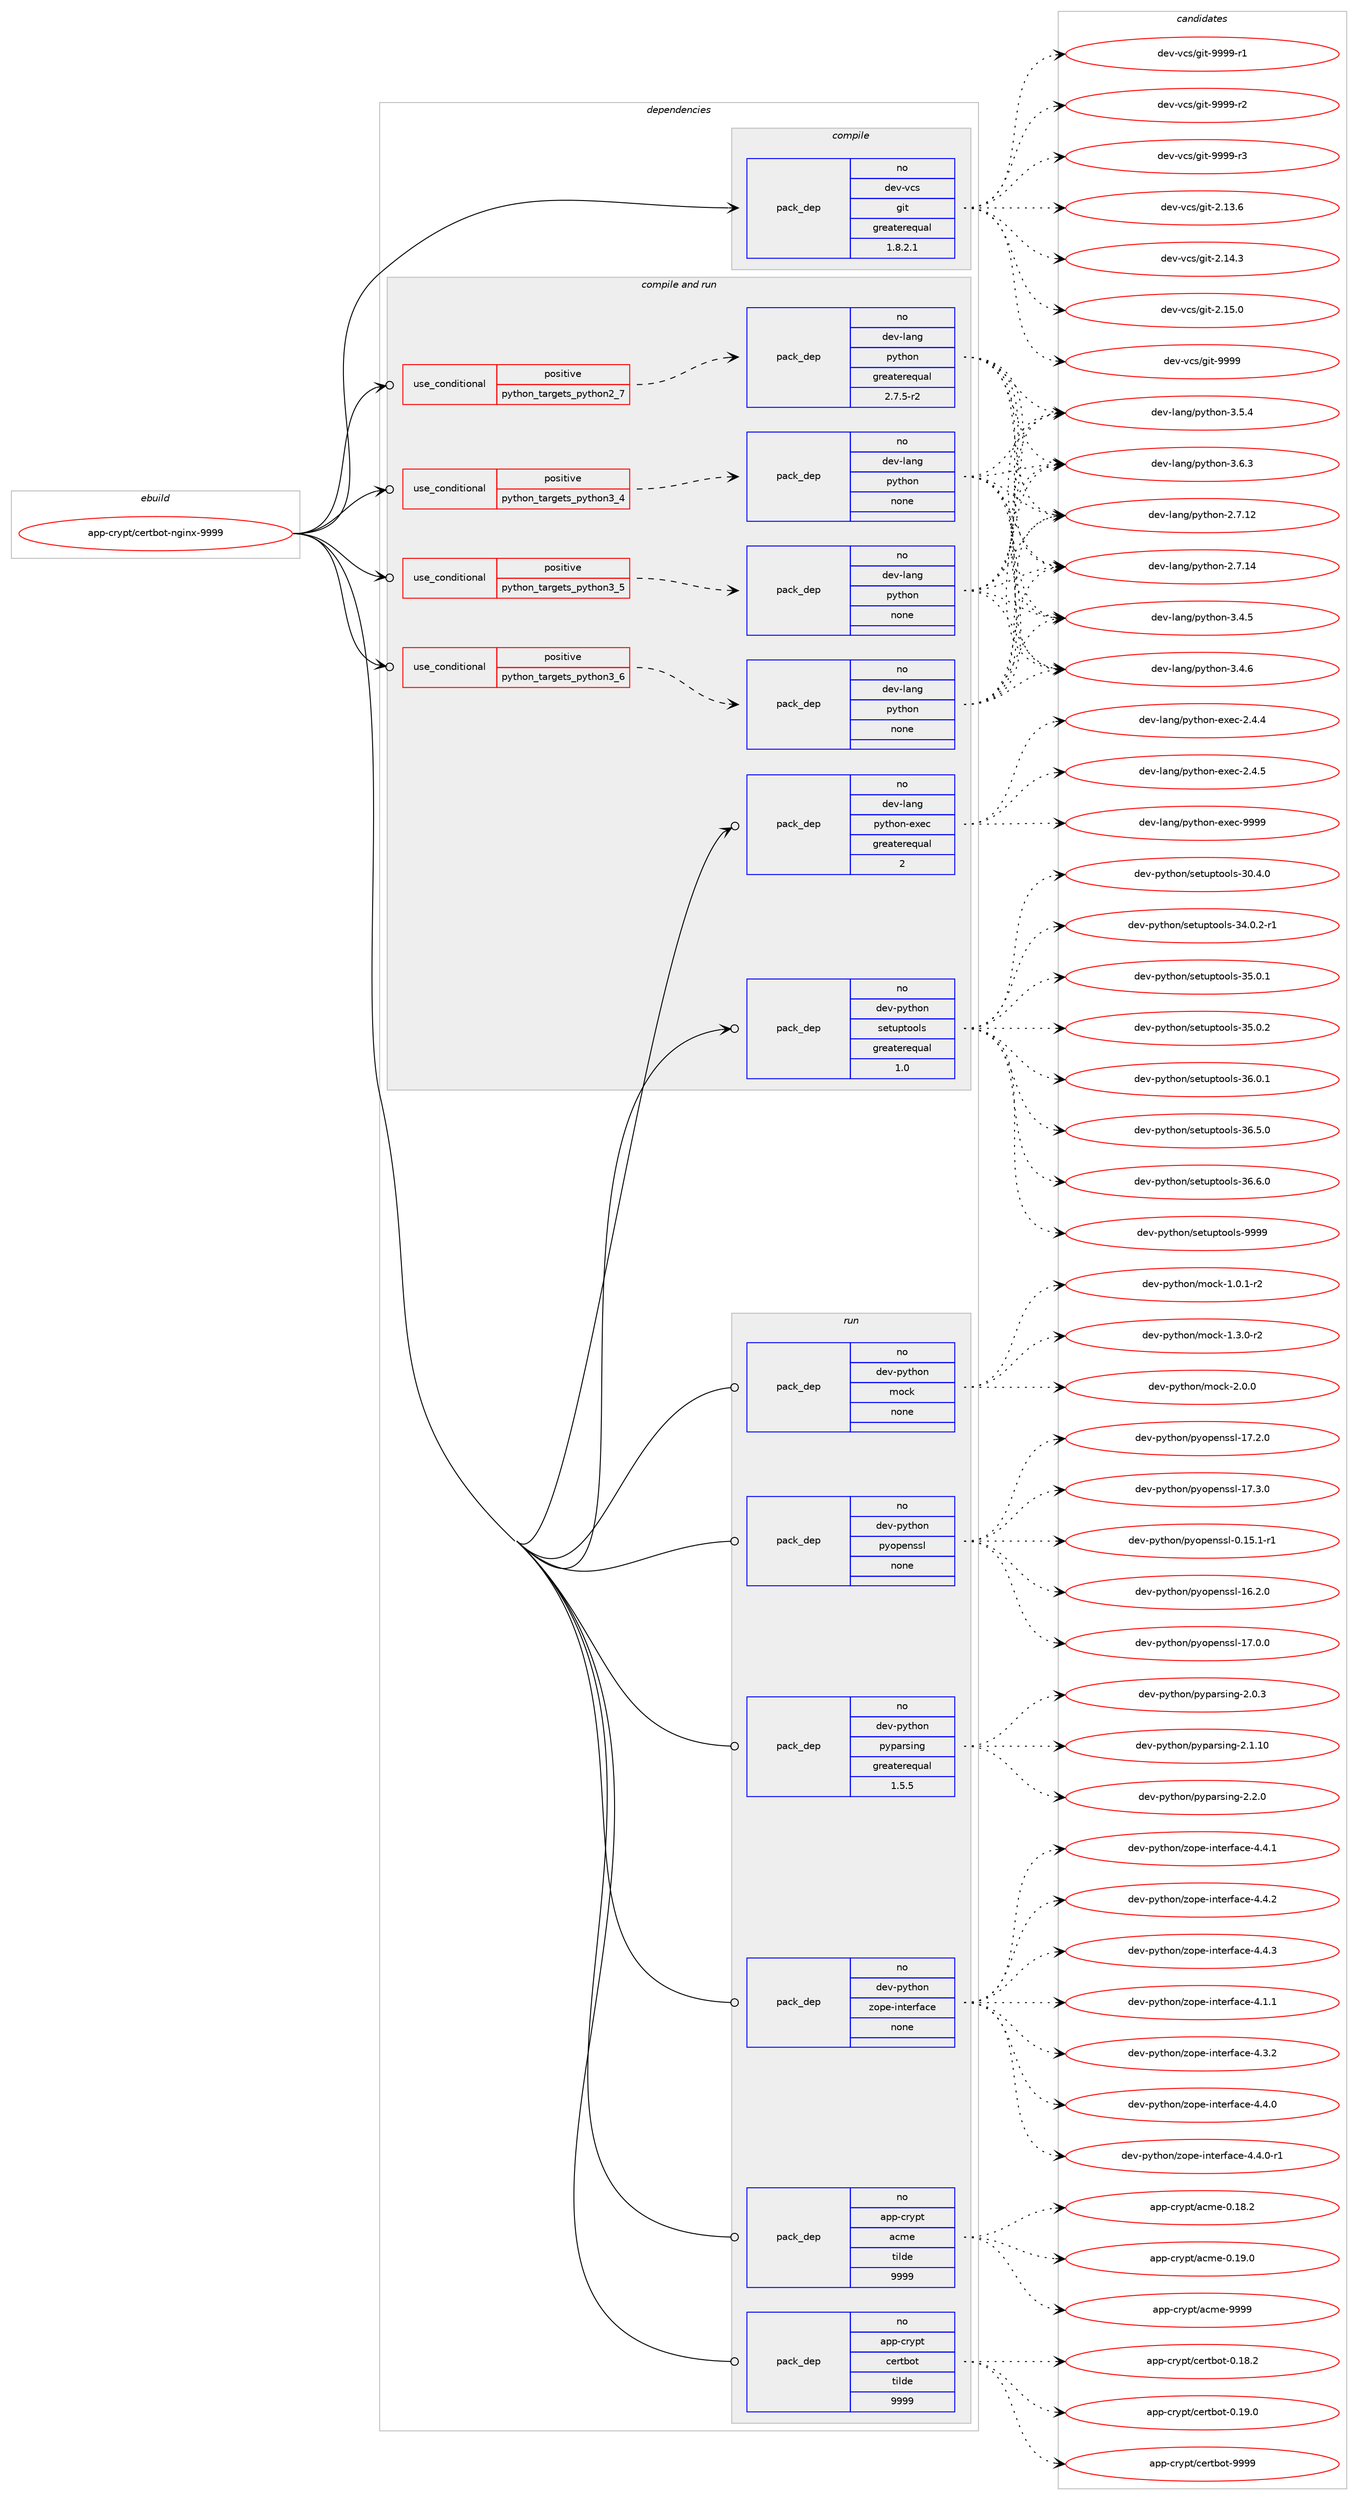 digraph prolog {

# *************
# Graph options
# *************

newrank=true;
concentrate=true;
compound=true;
graph [rankdir=LR,fontname=Helvetica,fontsize=10,ranksep=1.5];#, ranksep=2.5, nodesep=0.2];
edge  [arrowhead=vee];
node  [fontname=Helvetica,fontsize=10];

# **********
# The ebuild
# **********

subgraph cluster_leftcol {
color=gray;
rank=same;
label=<<i>ebuild</i>>;
id [label="app-crypt/certbot-nginx-9999", color=red, width=4, href="../app-crypt/certbot-nginx-9999.svg"];
}

# ****************
# The dependencies
# ****************

subgraph cluster_midcol {
color=gray;
label=<<i>dependencies</i>>;
subgraph cluster_compile {
fillcolor="#eeeeee";
style=filled;
label=<<i>compile</i>>;
subgraph pack8852 {
dependency12353 [label=<<TABLE BORDER="0" CELLBORDER="1" CELLSPACING="0" CELLPADDING="4" WIDTH="220"><TR><TD ROWSPAN="6" CELLPADDING="30">pack_dep</TD></TR><TR><TD WIDTH="110">no</TD></TR><TR><TD>dev-vcs</TD></TR><TR><TD>git</TD></TR><TR><TD>greaterequal</TD></TR><TR><TD>1.8.2.1</TD></TR></TABLE>>, shape=none, color=blue];
}
id:e -> dependency12353:w [weight=20,style="solid",arrowhead="vee"];
}
subgraph cluster_compileandrun {
fillcolor="#eeeeee";
style=filled;
label=<<i>compile and run</i>>;
subgraph cond3277 {
dependency12354 [label=<<TABLE BORDER="0" CELLBORDER="1" CELLSPACING="0" CELLPADDING="4"><TR><TD ROWSPAN="3" CELLPADDING="10">use_conditional</TD></TR><TR><TD>positive</TD></TR><TR><TD>python_targets_python2_7</TD></TR></TABLE>>, shape=none, color=red];
subgraph pack8853 {
dependency12355 [label=<<TABLE BORDER="0" CELLBORDER="1" CELLSPACING="0" CELLPADDING="4" WIDTH="220"><TR><TD ROWSPAN="6" CELLPADDING="30">pack_dep</TD></TR><TR><TD WIDTH="110">no</TD></TR><TR><TD>dev-lang</TD></TR><TR><TD>python</TD></TR><TR><TD>greaterequal</TD></TR><TR><TD>2.7.5-r2</TD></TR></TABLE>>, shape=none, color=blue];
}
dependency12354:e -> dependency12355:w [weight=20,style="dashed",arrowhead="vee"];
}
id:e -> dependency12354:w [weight=20,style="solid",arrowhead="odotvee"];
subgraph cond3278 {
dependency12356 [label=<<TABLE BORDER="0" CELLBORDER="1" CELLSPACING="0" CELLPADDING="4"><TR><TD ROWSPAN="3" CELLPADDING="10">use_conditional</TD></TR><TR><TD>positive</TD></TR><TR><TD>python_targets_python3_4</TD></TR></TABLE>>, shape=none, color=red];
subgraph pack8854 {
dependency12357 [label=<<TABLE BORDER="0" CELLBORDER="1" CELLSPACING="0" CELLPADDING="4" WIDTH="220"><TR><TD ROWSPAN="6" CELLPADDING="30">pack_dep</TD></TR><TR><TD WIDTH="110">no</TD></TR><TR><TD>dev-lang</TD></TR><TR><TD>python</TD></TR><TR><TD>none</TD></TR><TR><TD></TD></TR></TABLE>>, shape=none, color=blue];
}
dependency12356:e -> dependency12357:w [weight=20,style="dashed",arrowhead="vee"];
}
id:e -> dependency12356:w [weight=20,style="solid",arrowhead="odotvee"];
subgraph cond3279 {
dependency12358 [label=<<TABLE BORDER="0" CELLBORDER="1" CELLSPACING="0" CELLPADDING="4"><TR><TD ROWSPAN="3" CELLPADDING="10">use_conditional</TD></TR><TR><TD>positive</TD></TR><TR><TD>python_targets_python3_5</TD></TR></TABLE>>, shape=none, color=red];
subgraph pack8855 {
dependency12359 [label=<<TABLE BORDER="0" CELLBORDER="1" CELLSPACING="0" CELLPADDING="4" WIDTH="220"><TR><TD ROWSPAN="6" CELLPADDING="30">pack_dep</TD></TR><TR><TD WIDTH="110">no</TD></TR><TR><TD>dev-lang</TD></TR><TR><TD>python</TD></TR><TR><TD>none</TD></TR><TR><TD></TD></TR></TABLE>>, shape=none, color=blue];
}
dependency12358:e -> dependency12359:w [weight=20,style="dashed",arrowhead="vee"];
}
id:e -> dependency12358:w [weight=20,style="solid",arrowhead="odotvee"];
subgraph cond3280 {
dependency12360 [label=<<TABLE BORDER="0" CELLBORDER="1" CELLSPACING="0" CELLPADDING="4"><TR><TD ROWSPAN="3" CELLPADDING="10">use_conditional</TD></TR><TR><TD>positive</TD></TR><TR><TD>python_targets_python3_6</TD></TR></TABLE>>, shape=none, color=red];
subgraph pack8856 {
dependency12361 [label=<<TABLE BORDER="0" CELLBORDER="1" CELLSPACING="0" CELLPADDING="4" WIDTH="220"><TR><TD ROWSPAN="6" CELLPADDING="30">pack_dep</TD></TR><TR><TD WIDTH="110">no</TD></TR><TR><TD>dev-lang</TD></TR><TR><TD>python</TD></TR><TR><TD>none</TD></TR><TR><TD></TD></TR></TABLE>>, shape=none, color=blue];
}
dependency12360:e -> dependency12361:w [weight=20,style="dashed",arrowhead="vee"];
}
id:e -> dependency12360:w [weight=20,style="solid",arrowhead="odotvee"];
subgraph pack8857 {
dependency12362 [label=<<TABLE BORDER="0" CELLBORDER="1" CELLSPACING="0" CELLPADDING="4" WIDTH="220"><TR><TD ROWSPAN="6" CELLPADDING="30">pack_dep</TD></TR><TR><TD WIDTH="110">no</TD></TR><TR><TD>dev-lang</TD></TR><TR><TD>python-exec</TD></TR><TR><TD>greaterequal</TD></TR><TR><TD>2</TD></TR></TABLE>>, shape=none, color=blue];
}
id:e -> dependency12362:w [weight=20,style="solid",arrowhead="odotvee"];
subgraph pack8858 {
dependency12363 [label=<<TABLE BORDER="0" CELLBORDER="1" CELLSPACING="0" CELLPADDING="4" WIDTH="220"><TR><TD ROWSPAN="6" CELLPADDING="30">pack_dep</TD></TR><TR><TD WIDTH="110">no</TD></TR><TR><TD>dev-python</TD></TR><TR><TD>setuptools</TD></TR><TR><TD>greaterequal</TD></TR><TR><TD>1.0</TD></TR></TABLE>>, shape=none, color=blue];
}
id:e -> dependency12363:w [weight=20,style="solid",arrowhead="odotvee"];
}
subgraph cluster_run {
fillcolor="#eeeeee";
style=filled;
label=<<i>run</i>>;
subgraph pack8859 {
dependency12364 [label=<<TABLE BORDER="0" CELLBORDER="1" CELLSPACING="0" CELLPADDING="4" WIDTH="220"><TR><TD ROWSPAN="6" CELLPADDING="30">pack_dep</TD></TR><TR><TD WIDTH="110">no</TD></TR><TR><TD>app-crypt</TD></TR><TR><TD>acme</TD></TR><TR><TD>tilde</TD></TR><TR><TD>9999</TD></TR></TABLE>>, shape=none, color=blue];
}
id:e -> dependency12364:w [weight=20,style="solid",arrowhead="odot"];
subgraph pack8860 {
dependency12365 [label=<<TABLE BORDER="0" CELLBORDER="1" CELLSPACING="0" CELLPADDING="4" WIDTH="220"><TR><TD ROWSPAN="6" CELLPADDING="30">pack_dep</TD></TR><TR><TD WIDTH="110">no</TD></TR><TR><TD>app-crypt</TD></TR><TR><TD>certbot</TD></TR><TR><TD>tilde</TD></TR><TR><TD>9999</TD></TR></TABLE>>, shape=none, color=blue];
}
id:e -> dependency12365:w [weight=20,style="solid",arrowhead="odot"];
subgraph pack8861 {
dependency12366 [label=<<TABLE BORDER="0" CELLBORDER="1" CELLSPACING="0" CELLPADDING="4" WIDTH="220"><TR><TD ROWSPAN="6" CELLPADDING="30">pack_dep</TD></TR><TR><TD WIDTH="110">no</TD></TR><TR><TD>dev-python</TD></TR><TR><TD>mock</TD></TR><TR><TD>none</TD></TR><TR><TD></TD></TR></TABLE>>, shape=none, color=blue];
}
id:e -> dependency12366:w [weight=20,style="solid",arrowhead="odot"];
subgraph pack8862 {
dependency12367 [label=<<TABLE BORDER="0" CELLBORDER="1" CELLSPACING="0" CELLPADDING="4" WIDTH="220"><TR><TD ROWSPAN="6" CELLPADDING="30">pack_dep</TD></TR><TR><TD WIDTH="110">no</TD></TR><TR><TD>dev-python</TD></TR><TR><TD>pyopenssl</TD></TR><TR><TD>none</TD></TR><TR><TD></TD></TR></TABLE>>, shape=none, color=blue];
}
id:e -> dependency12367:w [weight=20,style="solid",arrowhead="odot"];
subgraph pack8863 {
dependency12368 [label=<<TABLE BORDER="0" CELLBORDER="1" CELLSPACING="0" CELLPADDING="4" WIDTH="220"><TR><TD ROWSPAN="6" CELLPADDING="30">pack_dep</TD></TR><TR><TD WIDTH="110">no</TD></TR><TR><TD>dev-python</TD></TR><TR><TD>pyparsing</TD></TR><TR><TD>greaterequal</TD></TR><TR><TD>1.5.5</TD></TR></TABLE>>, shape=none, color=blue];
}
id:e -> dependency12368:w [weight=20,style="solid",arrowhead="odot"];
subgraph pack8864 {
dependency12369 [label=<<TABLE BORDER="0" CELLBORDER="1" CELLSPACING="0" CELLPADDING="4" WIDTH="220"><TR><TD ROWSPAN="6" CELLPADDING="30">pack_dep</TD></TR><TR><TD WIDTH="110">no</TD></TR><TR><TD>dev-python</TD></TR><TR><TD>zope-interface</TD></TR><TR><TD>none</TD></TR><TR><TD></TD></TR></TABLE>>, shape=none, color=blue];
}
id:e -> dependency12369:w [weight=20,style="solid",arrowhead="odot"];
}
}

# **************
# The candidates
# **************

subgraph cluster_choices {
rank=same;
color=gray;
label=<<i>candidates</i>>;

subgraph choice8852 {
color=black;
nodesep=1;
choice10010111845118991154710310511645504649514654 [label="dev-vcs/git-2.13.6", color=red, width=4,href="../dev-vcs/git-2.13.6.svg"];
choice10010111845118991154710310511645504649524651 [label="dev-vcs/git-2.14.3", color=red, width=4,href="../dev-vcs/git-2.14.3.svg"];
choice10010111845118991154710310511645504649534648 [label="dev-vcs/git-2.15.0", color=red, width=4,href="../dev-vcs/git-2.15.0.svg"];
choice1001011184511899115471031051164557575757 [label="dev-vcs/git-9999", color=red, width=4,href="../dev-vcs/git-9999.svg"];
choice10010111845118991154710310511645575757574511449 [label="dev-vcs/git-9999-r1", color=red, width=4,href="../dev-vcs/git-9999-r1.svg"];
choice10010111845118991154710310511645575757574511450 [label="dev-vcs/git-9999-r2", color=red, width=4,href="../dev-vcs/git-9999-r2.svg"];
choice10010111845118991154710310511645575757574511451 [label="dev-vcs/git-9999-r3", color=red, width=4,href="../dev-vcs/git-9999-r3.svg"];
dependency12353:e -> choice10010111845118991154710310511645504649514654:w [style=dotted,weight="100"];
dependency12353:e -> choice10010111845118991154710310511645504649524651:w [style=dotted,weight="100"];
dependency12353:e -> choice10010111845118991154710310511645504649534648:w [style=dotted,weight="100"];
dependency12353:e -> choice1001011184511899115471031051164557575757:w [style=dotted,weight="100"];
dependency12353:e -> choice10010111845118991154710310511645575757574511449:w [style=dotted,weight="100"];
dependency12353:e -> choice10010111845118991154710310511645575757574511450:w [style=dotted,weight="100"];
dependency12353:e -> choice10010111845118991154710310511645575757574511451:w [style=dotted,weight="100"];
}
subgraph choice8853 {
color=black;
nodesep=1;
choice10010111845108971101034711212111610411111045504655464950 [label="dev-lang/python-2.7.12", color=red, width=4,href="../dev-lang/python-2.7.12.svg"];
choice10010111845108971101034711212111610411111045504655464952 [label="dev-lang/python-2.7.14", color=red, width=4,href="../dev-lang/python-2.7.14.svg"];
choice100101118451089711010347112121116104111110455146524653 [label="dev-lang/python-3.4.5", color=red, width=4,href="../dev-lang/python-3.4.5.svg"];
choice100101118451089711010347112121116104111110455146524654 [label="dev-lang/python-3.4.6", color=red, width=4,href="../dev-lang/python-3.4.6.svg"];
choice100101118451089711010347112121116104111110455146534652 [label="dev-lang/python-3.5.4", color=red, width=4,href="../dev-lang/python-3.5.4.svg"];
choice100101118451089711010347112121116104111110455146544651 [label="dev-lang/python-3.6.3", color=red, width=4,href="../dev-lang/python-3.6.3.svg"];
dependency12355:e -> choice10010111845108971101034711212111610411111045504655464950:w [style=dotted,weight="100"];
dependency12355:e -> choice10010111845108971101034711212111610411111045504655464952:w [style=dotted,weight="100"];
dependency12355:e -> choice100101118451089711010347112121116104111110455146524653:w [style=dotted,weight="100"];
dependency12355:e -> choice100101118451089711010347112121116104111110455146524654:w [style=dotted,weight="100"];
dependency12355:e -> choice100101118451089711010347112121116104111110455146534652:w [style=dotted,weight="100"];
dependency12355:e -> choice100101118451089711010347112121116104111110455146544651:w [style=dotted,weight="100"];
}
subgraph choice8854 {
color=black;
nodesep=1;
choice10010111845108971101034711212111610411111045504655464950 [label="dev-lang/python-2.7.12", color=red, width=4,href="../dev-lang/python-2.7.12.svg"];
choice10010111845108971101034711212111610411111045504655464952 [label="dev-lang/python-2.7.14", color=red, width=4,href="../dev-lang/python-2.7.14.svg"];
choice100101118451089711010347112121116104111110455146524653 [label="dev-lang/python-3.4.5", color=red, width=4,href="../dev-lang/python-3.4.5.svg"];
choice100101118451089711010347112121116104111110455146524654 [label="dev-lang/python-3.4.6", color=red, width=4,href="../dev-lang/python-3.4.6.svg"];
choice100101118451089711010347112121116104111110455146534652 [label="dev-lang/python-3.5.4", color=red, width=4,href="../dev-lang/python-3.5.4.svg"];
choice100101118451089711010347112121116104111110455146544651 [label="dev-lang/python-3.6.3", color=red, width=4,href="../dev-lang/python-3.6.3.svg"];
dependency12357:e -> choice10010111845108971101034711212111610411111045504655464950:w [style=dotted,weight="100"];
dependency12357:e -> choice10010111845108971101034711212111610411111045504655464952:w [style=dotted,weight="100"];
dependency12357:e -> choice100101118451089711010347112121116104111110455146524653:w [style=dotted,weight="100"];
dependency12357:e -> choice100101118451089711010347112121116104111110455146524654:w [style=dotted,weight="100"];
dependency12357:e -> choice100101118451089711010347112121116104111110455146534652:w [style=dotted,weight="100"];
dependency12357:e -> choice100101118451089711010347112121116104111110455146544651:w [style=dotted,weight="100"];
}
subgraph choice8855 {
color=black;
nodesep=1;
choice10010111845108971101034711212111610411111045504655464950 [label="dev-lang/python-2.7.12", color=red, width=4,href="../dev-lang/python-2.7.12.svg"];
choice10010111845108971101034711212111610411111045504655464952 [label="dev-lang/python-2.7.14", color=red, width=4,href="../dev-lang/python-2.7.14.svg"];
choice100101118451089711010347112121116104111110455146524653 [label="dev-lang/python-3.4.5", color=red, width=4,href="../dev-lang/python-3.4.5.svg"];
choice100101118451089711010347112121116104111110455146524654 [label="dev-lang/python-3.4.6", color=red, width=4,href="../dev-lang/python-3.4.6.svg"];
choice100101118451089711010347112121116104111110455146534652 [label="dev-lang/python-3.5.4", color=red, width=4,href="../dev-lang/python-3.5.4.svg"];
choice100101118451089711010347112121116104111110455146544651 [label="dev-lang/python-3.6.3", color=red, width=4,href="../dev-lang/python-3.6.3.svg"];
dependency12359:e -> choice10010111845108971101034711212111610411111045504655464950:w [style=dotted,weight="100"];
dependency12359:e -> choice10010111845108971101034711212111610411111045504655464952:w [style=dotted,weight="100"];
dependency12359:e -> choice100101118451089711010347112121116104111110455146524653:w [style=dotted,weight="100"];
dependency12359:e -> choice100101118451089711010347112121116104111110455146524654:w [style=dotted,weight="100"];
dependency12359:e -> choice100101118451089711010347112121116104111110455146534652:w [style=dotted,weight="100"];
dependency12359:e -> choice100101118451089711010347112121116104111110455146544651:w [style=dotted,weight="100"];
}
subgraph choice8856 {
color=black;
nodesep=1;
choice10010111845108971101034711212111610411111045504655464950 [label="dev-lang/python-2.7.12", color=red, width=4,href="../dev-lang/python-2.7.12.svg"];
choice10010111845108971101034711212111610411111045504655464952 [label="dev-lang/python-2.7.14", color=red, width=4,href="../dev-lang/python-2.7.14.svg"];
choice100101118451089711010347112121116104111110455146524653 [label="dev-lang/python-3.4.5", color=red, width=4,href="../dev-lang/python-3.4.5.svg"];
choice100101118451089711010347112121116104111110455146524654 [label="dev-lang/python-3.4.6", color=red, width=4,href="../dev-lang/python-3.4.6.svg"];
choice100101118451089711010347112121116104111110455146534652 [label="dev-lang/python-3.5.4", color=red, width=4,href="../dev-lang/python-3.5.4.svg"];
choice100101118451089711010347112121116104111110455146544651 [label="dev-lang/python-3.6.3", color=red, width=4,href="../dev-lang/python-3.6.3.svg"];
dependency12361:e -> choice10010111845108971101034711212111610411111045504655464950:w [style=dotted,weight="100"];
dependency12361:e -> choice10010111845108971101034711212111610411111045504655464952:w [style=dotted,weight="100"];
dependency12361:e -> choice100101118451089711010347112121116104111110455146524653:w [style=dotted,weight="100"];
dependency12361:e -> choice100101118451089711010347112121116104111110455146524654:w [style=dotted,weight="100"];
dependency12361:e -> choice100101118451089711010347112121116104111110455146534652:w [style=dotted,weight="100"];
dependency12361:e -> choice100101118451089711010347112121116104111110455146544651:w [style=dotted,weight="100"];
}
subgraph choice8857 {
color=black;
nodesep=1;
choice1001011184510897110103471121211161041111104510112010199455046524652 [label="dev-lang/python-exec-2.4.4", color=red, width=4,href="../dev-lang/python-exec-2.4.4.svg"];
choice1001011184510897110103471121211161041111104510112010199455046524653 [label="dev-lang/python-exec-2.4.5", color=red, width=4,href="../dev-lang/python-exec-2.4.5.svg"];
choice10010111845108971101034711212111610411111045101120101994557575757 [label="dev-lang/python-exec-9999", color=red, width=4,href="../dev-lang/python-exec-9999.svg"];
dependency12362:e -> choice1001011184510897110103471121211161041111104510112010199455046524652:w [style=dotted,weight="100"];
dependency12362:e -> choice1001011184510897110103471121211161041111104510112010199455046524653:w [style=dotted,weight="100"];
dependency12362:e -> choice10010111845108971101034711212111610411111045101120101994557575757:w [style=dotted,weight="100"];
}
subgraph choice8858 {
color=black;
nodesep=1;
choice100101118451121211161041111104711510111611711211611111110811545514846524648 [label="dev-python/setuptools-30.4.0", color=red, width=4,href="../dev-python/setuptools-30.4.0.svg"];
choice1001011184511212111610411111047115101116117112116111111108115455152464846504511449 [label="dev-python/setuptools-34.0.2-r1", color=red, width=4,href="../dev-python/setuptools-34.0.2-r1.svg"];
choice100101118451121211161041111104711510111611711211611111110811545515346484649 [label="dev-python/setuptools-35.0.1", color=red, width=4,href="../dev-python/setuptools-35.0.1.svg"];
choice100101118451121211161041111104711510111611711211611111110811545515346484650 [label="dev-python/setuptools-35.0.2", color=red, width=4,href="../dev-python/setuptools-35.0.2.svg"];
choice100101118451121211161041111104711510111611711211611111110811545515446484649 [label="dev-python/setuptools-36.0.1", color=red, width=4,href="../dev-python/setuptools-36.0.1.svg"];
choice100101118451121211161041111104711510111611711211611111110811545515446534648 [label="dev-python/setuptools-36.5.0", color=red, width=4,href="../dev-python/setuptools-36.5.0.svg"];
choice100101118451121211161041111104711510111611711211611111110811545515446544648 [label="dev-python/setuptools-36.6.0", color=red, width=4,href="../dev-python/setuptools-36.6.0.svg"];
choice10010111845112121116104111110471151011161171121161111111081154557575757 [label="dev-python/setuptools-9999", color=red, width=4,href="../dev-python/setuptools-9999.svg"];
dependency12363:e -> choice100101118451121211161041111104711510111611711211611111110811545514846524648:w [style=dotted,weight="100"];
dependency12363:e -> choice1001011184511212111610411111047115101116117112116111111108115455152464846504511449:w [style=dotted,weight="100"];
dependency12363:e -> choice100101118451121211161041111104711510111611711211611111110811545515346484649:w [style=dotted,weight="100"];
dependency12363:e -> choice100101118451121211161041111104711510111611711211611111110811545515346484650:w [style=dotted,weight="100"];
dependency12363:e -> choice100101118451121211161041111104711510111611711211611111110811545515446484649:w [style=dotted,weight="100"];
dependency12363:e -> choice100101118451121211161041111104711510111611711211611111110811545515446534648:w [style=dotted,weight="100"];
dependency12363:e -> choice100101118451121211161041111104711510111611711211611111110811545515446544648:w [style=dotted,weight="100"];
dependency12363:e -> choice10010111845112121116104111110471151011161171121161111111081154557575757:w [style=dotted,weight="100"];
}
subgraph choice8859 {
color=black;
nodesep=1;
choice97112112459911412111211647979910910145484649564650 [label="app-crypt/acme-0.18.2", color=red, width=4,href="../app-crypt/acme-0.18.2.svg"];
choice97112112459911412111211647979910910145484649574648 [label="app-crypt/acme-0.19.0", color=red, width=4,href="../app-crypt/acme-0.19.0.svg"];
choice9711211245991141211121164797991091014557575757 [label="app-crypt/acme-9999", color=red, width=4,href="../app-crypt/acme-9999.svg"];
dependency12364:e -> choice97112112459911412111211647979910910145484649564650:w [style=dotted,weight="100"];
dependency12364:e -> choice97112112459911412111211647979910910145484649574648:w [style=dotted,weight="100"];
dependency12364:e -> choice9711211245991141211121164797991091014557575757:w [style=dotted,weight="100"];
}
subgraph choice8860 {
color=black;
nodesep=1;
choice97112112459911412111211647991011141169811111645484649564650 [label="app-crypt/certbot-0.18.2", color=red, width=4,href="../app-crypt/certbot-0.18.2.svg"];
choice97112112459911412111211647991011141169811111645484649574648 [label="app-crypt/certbot-0.19.0", color=red, width=4,href="../app-crypt/certbot-0.19.0.svg"];
choice9711211245991141211121164799101114116981111164557575757 [label="app-crypt/certbot-9999", color=red, width=4,href="../app-crypt/certbot-9999.svg"];
dependency12365:e -> choice97112112459911412111211647991011141169811111645484649564650:w [style=dotted,weight="100"];
dependency12365:e -> choice97112112459911412111211647991011141169811111645484649574648:w [style=dotted,weight="100"];
dependency12365:e -> choice9711211245991141211121164799101114116981111164557575757:w [style=dotted,weight="100"];
}
subgraph choice8861 {
color=black;
nodesep=1;
choice1001011184511212111610411111047109111991074549464846494511450 [label="dev-python/mock-1.0.1-r2", color=red, width=4,href="../dev-python/mock-1.0.1-r2.svg"];
choice1001011184511212111610411111047109111991074549465146484511450 [label="dev-python/mock-1.3.0-r2", color=red, width=4,href="../dev-python/mock-1.3.0-r2.svg"];
choice100101118451121211161041111104710911199107455046484648 [label="dev-python/mock-2.0.0", color=red, width=4,href="../dev-python/mock-2.0.0.svg"];
dependency12366:e -> choice1001011184511212111610411111047109111991074549464846494511450:w [style=dotted,weight="100"];
dependency12366:e -> choice1001011184511212111610411111047109111991074549465146484511450:w [style=dotted,weight="100"];
dependency12366:e -> choice100101118451121211161041111104710911199107455046484648:w [style=dotted,weight="100"];
}
subgraph choice8862 {
color=black;
nodesep=1;
choice1001011184511212111610411111047112121111112101110115115108454846495346494511449 [label="dev-python/pyopenssl-0.15.1-r1", color=red, width=4,href="../dev-python/pyopenssl-0.15.1-r1.svg"];
choice100101118451121211161041111104711212111111210111011511510845495446504648 [label="dev-python/pyopenssl-16.2.0", color=red, width=4,href="../dev-python/pyopenssl-16.2.0.svg"];
choice100101118451121211161041111104711212111111210111011511510845495546484648 [label="dev-python/pyopenssl-17.0.0", color=red, width=4,href="../dev-python/pyopenssl-17.0.0.svg"];
choice100101118451121211161041111104711212111111210111011511510845495546504648 [label="dev-python/pyopenssl-17.2.0", color=red, width=4,href="../dev-python/pyopenssl-17.2.0.svg"];
choice100101118451121211161041111104711212111111210111011511510845495546514648 [label="dev-python/pyopenssl-17.3.0", color=red, width=4,href="../dev-python/pyopenssl-17.3.0.svg"];
dependency12367:e -> choice1001011184511212111610411111047112121111112101110115115108454846495346494511449:w [style=dotted,weight="100"];
dependency12367:e -> choice100101118451121211161041111104711212111111210111011511510845495446504648:w [style=dotted,weight="100"];
dependency12367:e -> choice100101118451121211161041111104711212111111210111011511510845495546484648:w [style=dotted,weight="100"];
dependency12367:e -> choice100101118451121211161041111104711212111111210111011511510845495546504648:w [style=dotted,weight="100"];
dependency12367:e -> choice100101118451121211161041111104711212111111210111011511510845495546514648:w [style=dotted,weight="100"];
}
subgraph choice8863 {
color=black;
nodesep=1;
choice100101118451121211161041111104711212111297114115105110103455046484651 [label="dev-python/pyparsing-2.0.3", color=red, width=4,href="../dev-python/pyparsing-2.0.3.svg"];
choice10010111845112121116104111110471121211129711411510511010345504649464948 [label="dev-python/pyparsing-2.1.10", color=red, width=4,href="../dev-python/pyparsing-2.1.10.svg"];
choice100101118451121211161041111104711212111297114115105110103455046504648 [label="dev-python/pyparsing-2.2.0", color=red, width=4,href="../dev-python/pyparsing-2.2.0.svg"];
dependency12368:e -> choice100101118451121211161041111104711212111297114115105110103455046484651:w [style=dotted,weight="100"];
dependency12368:e -> choice10010111845112121116104111110471121211129711411510511010345504649464948:w [style=dotted,weight="100"];
dependency12368:e -> choice100101118451121211161041111104711212111297114115105110103455046504648:w [style=dotted,weight="100"];
}
subgraph choice8864 {
color=black;
nodesep=1;
choice1001011184511212111610411111047122111112101451051101161011141029799101455246494649 [label="dev-python/zope-interface-4.1.1", color=red, width=4,href="../dev-python/zope-interface-4.1.1.svg"];
choice1001011184511212111610411111047122111112101451051101161011141029799101455246514650 [label="dev-python/zope-interface-4.3.2", color=red, width=4,href="../dev-python/zope-interface-4.3.2.svg"];
choice1001011184511212111610411111047122111112101451051101161011141029799101455246524648 [label="dev-python/zope-interface-4.4.0", color=red, width=4,href="../dev-python/zope-interface-4.4.0.svg"];
choice10010111845112121116104111110471221111121014510511011610111410297991014552465246484511449 [label="dev-python/zope-interface-4.4.0-r1", color=red, width=4,href="../dev-python/zope-interface-4.4.0-r1.svg"];
choice1001011184511212111610411111047122111112101451051101161011141029799101455246524649 [label="dev-python/zope-interface-4.4.1", color=red, width=4,href="../dev-python/zope-interface-4.4.1.svg"];
choice1001011184511212111610411111047122111112101451051101161011141029799101455246524650 [label="dev-python/zope-interface-4.4.2", color=red, width=4,href="../dev-python/zope-interface-4.4.2.svg"];
choice1001011184511212111610411111047122111112101451051101161011141029799101455246524651 [label="dev-python/zope-interface-4.4.3", color=red, width=4,href="../dev-python/zope-interface-4.4.3.svg"];
dependency12369:e -> choice1001011184511212111610411111047122111112101451051101161011141029799101455246494649:w [style=dotted,weight="100"];
dependency12369:e -> choice1001011184511212111610411111047122111112101451051101161011141029799101455246514650:w [style=dotted,weight="100"];
dependency12369:e -> choice1001011184511212111610411111047122111112101451051101161011141029799101455246524648:w [style=dotted,weight="100"];
dependency12369:e -> choice10010111845112121116104111110471221111121014510511011610111410297991014552465246484511449:w [style=dotted,weight="100"];
dependency12369:e -> choice1001011184511212111610411111047122111112101451051101161011141029799101455246524649:w [style=dotted,weight="100"];
dependency12369:e -> choice1001011184511212111610411111047122111112101451051101161011141029799101455246524650:w [style=dotted,weight="100"];
dependency12369:e -> choice1001011184511212111610411111047122111112101451051101161011141029799101455246524651:w [style=dotted,weight="100"];
}
}

}
